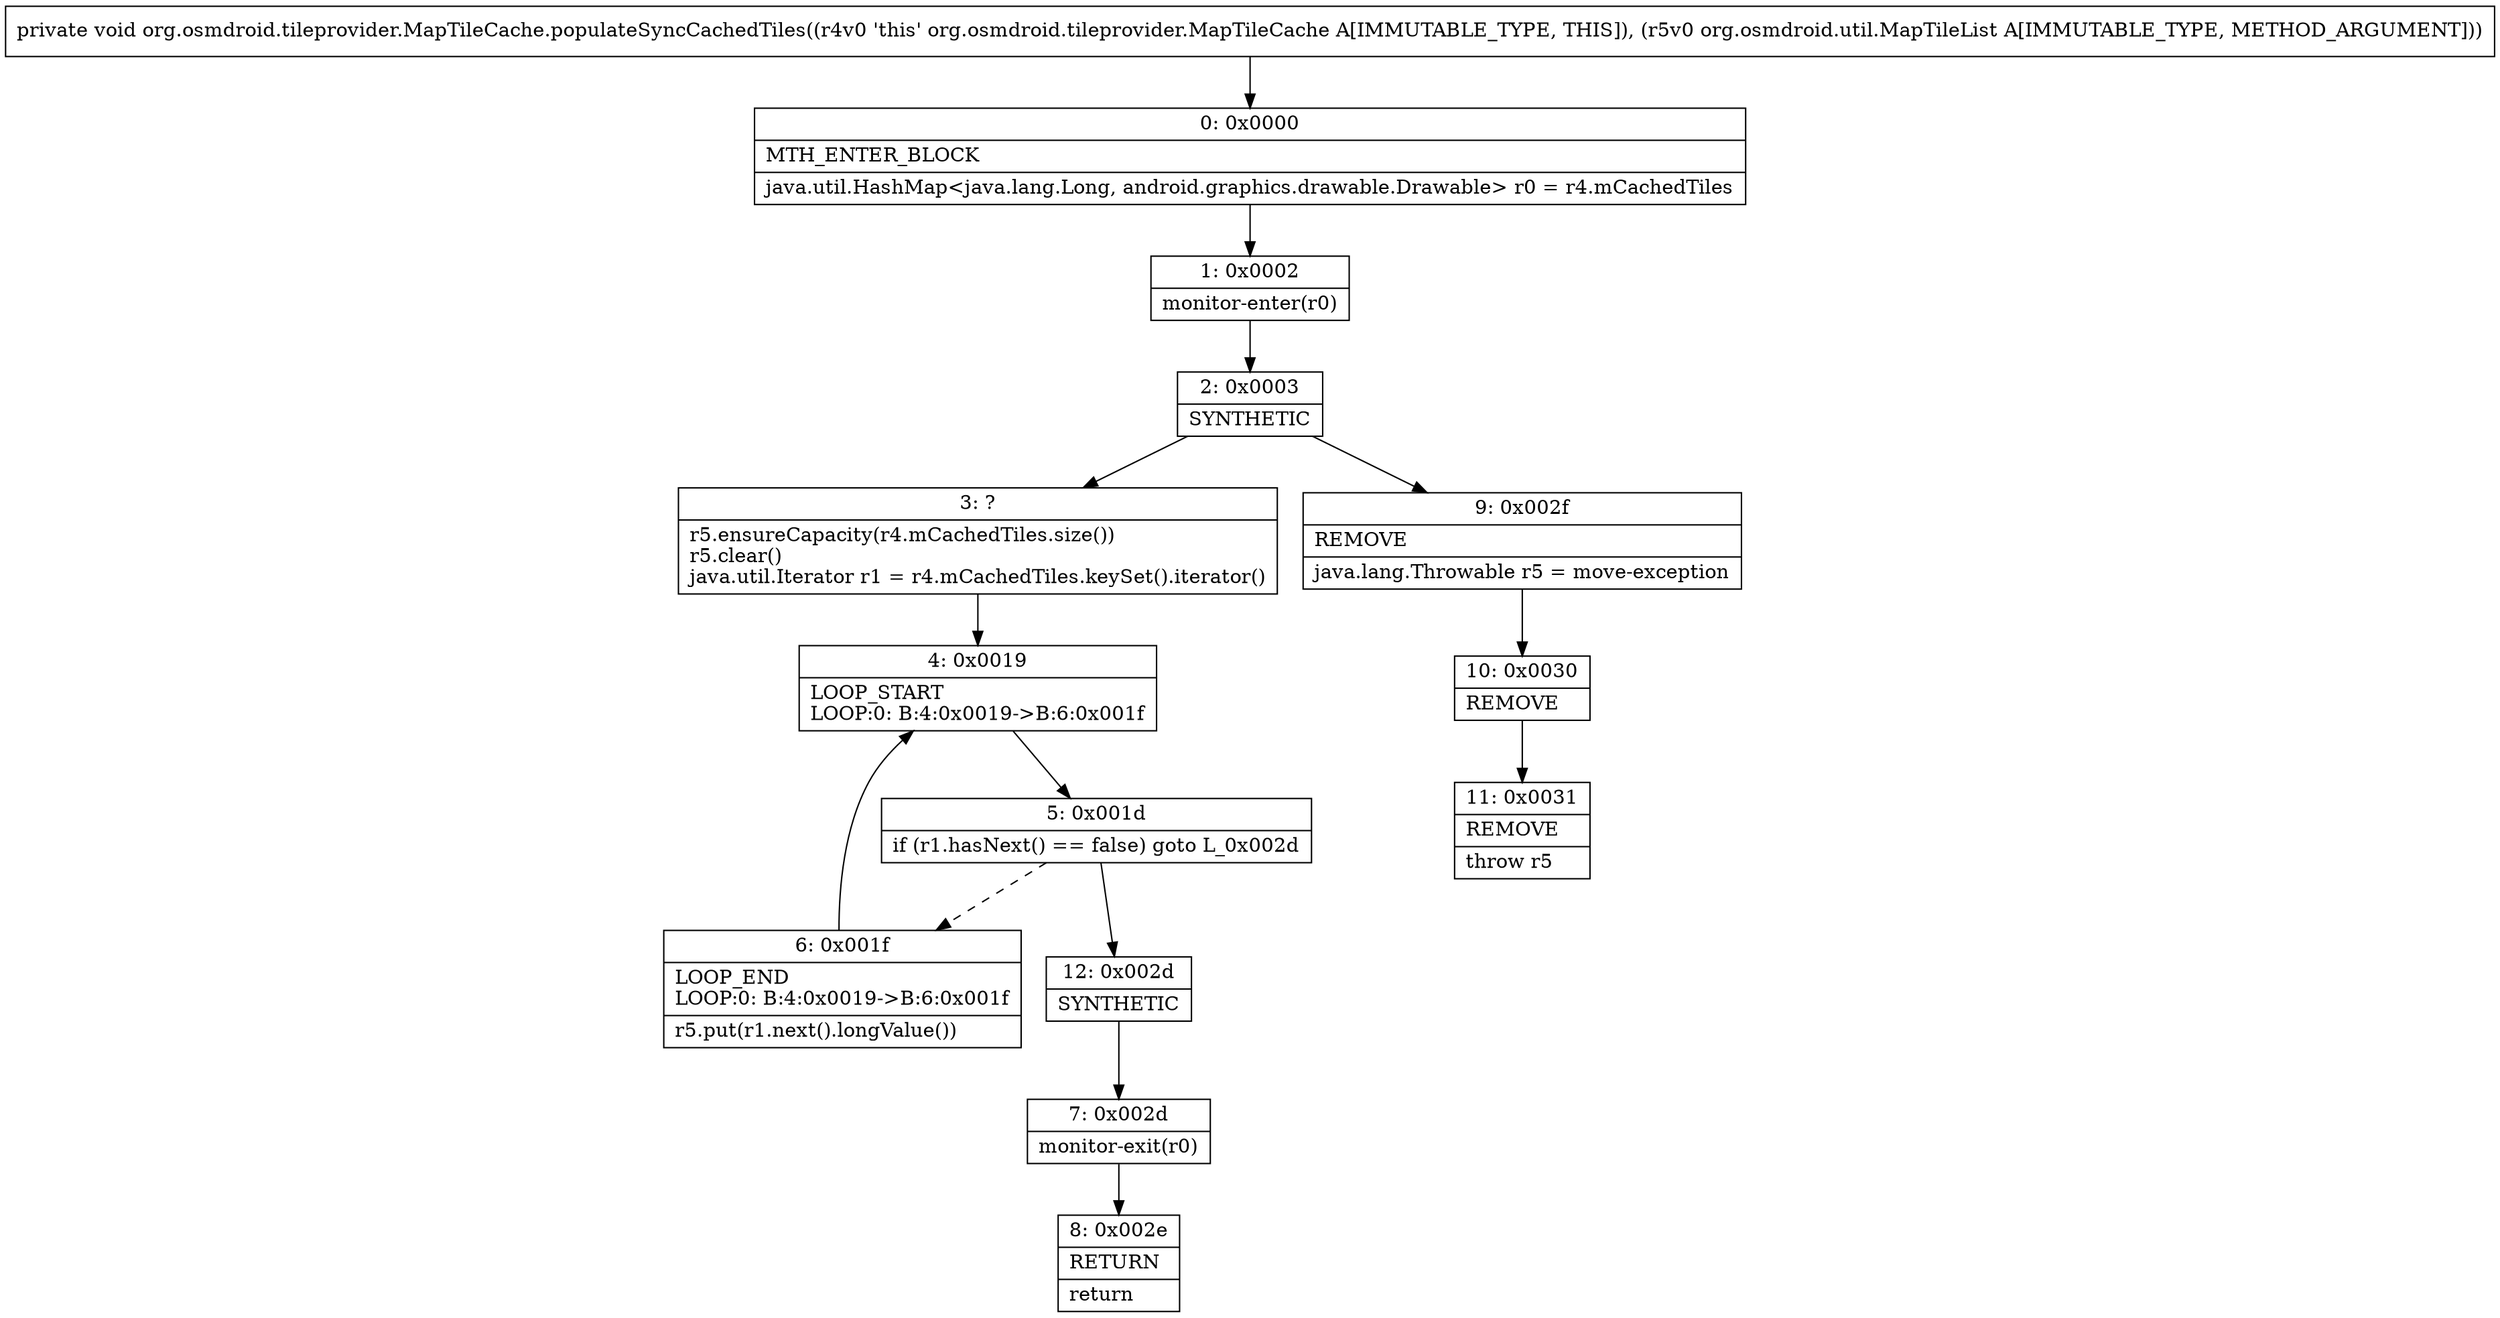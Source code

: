 digraph "CFG fororg.osmdroid.tileprovider.MapTileCache.populateSyncCachedTiles(Lorg\/osmdroid\/util\/MapTileList;)V" {
Node_0 [shape=record,label="{0\:\ 0x0000|MTH_ENTER_BLOCK\l|java.util.HashMap\<java.lang.Long, android.graphics.drawable.Drawable\> r0 = r4.mCachedTiles\l}"];
Node_1 [shape=record,label="{1\:\ 0x0002|monitor\-enter(r0)\l}"];
Node_2 [shape=record,label="{2\:\ 0x0003|SYNTHETIC\l}"];
Node_3 [shape=record,label="{3\:\ ?|r5.ensureCapacity(r4.mCachedTiles.size())\lr5.clear()\ljava.util.Iterator r1 = r4.mCachedTiles.keySet().iterator()\l}"];
Node_4 [shape=record,label="{4\:\ 0x0019|LOOP_START\lLOOP:0: B:4:0x0019\-\>B:6:0x001f\l}"];
Node_5 [shape=record,label="{5\:\ 0x001d|if (r1.hasNext() == false) goto L_0x002d\l}"];
Node_6 [shape=record,label="{6\:\ 0x001f|LOOP_END\lLOOP:0: B:4:0x0019\-\>B:6:0x001f\l|r5.put(r1.next().longValue())\l}"];
Node_7 [shape=record,label="{7\:\ 0x002d|monitor\-exit(r0)\l}"];
Node_8 [shape=record,label="{8\:\ 0x002e|RETURN\l|return\l}"];
Node_9 [shape=record,label="{9\:\ 0x002f|REMOVE\l|java.lang.Throwable r5 = move\-exception\l}"];
Node_10 [shape=record,label="{10\:\ 0x0030|REMOVE\l}"];
Node_11 [shape=record,label="{11\:\ 0x0031|REMOVE\l|throw r5\l}"];
Node_12 [shape=record,label="{12\:\ 0x002d|SYNTHETIC\l}"];
MethodNode[shape=record,label="{private void org.osmdroid.tileprovider.MapTileCache.populateSyncCachedTiles((r4v0 'this' org.osmdroid.tileprovider.MapTileCache A[IMMUTABLE_TYPE, THIS]), (r5v0 org.osmdroid.util.MapTileList A[IMMUTABLE_TYPE, METHOD_ARGUMENT])) }"];
MethodNode -> Node_0;
Node_0 -> Node_1;
Node_1 -> Node_2;
Node_2 -> Node_3;
Node_2 -> Node_9;
Node_3 -> Node_4;
Node_4 -> Node_5;
Node_5 -> Node_6[style=dashed];
Node_5 -> Node_12;
Node_6 -> Node_4;
Node_7 -> Node_8;
Node_9 -> Node_10;
Node_10 -> Node_11;
Node_12 -> Node_7;
}

